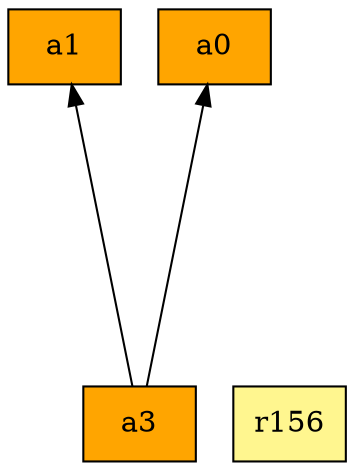 digraph G {
rankdir=BT;ranksep="2.0";
"a1" [shape=record,fillcolor=orange,style=filled,label="{a1}"];
"r156" [shape=record,fillcolor=khaki1,style=filled,label="{r156}"];
"a0" [shape=record,fillcolor=orange,style=filled,label="{a0}"];
"a3" [shape=record,fillcolor=orange,style=filled,label="{a3}"];
"a3" -> "a1"
"a3" -> "a0"
}